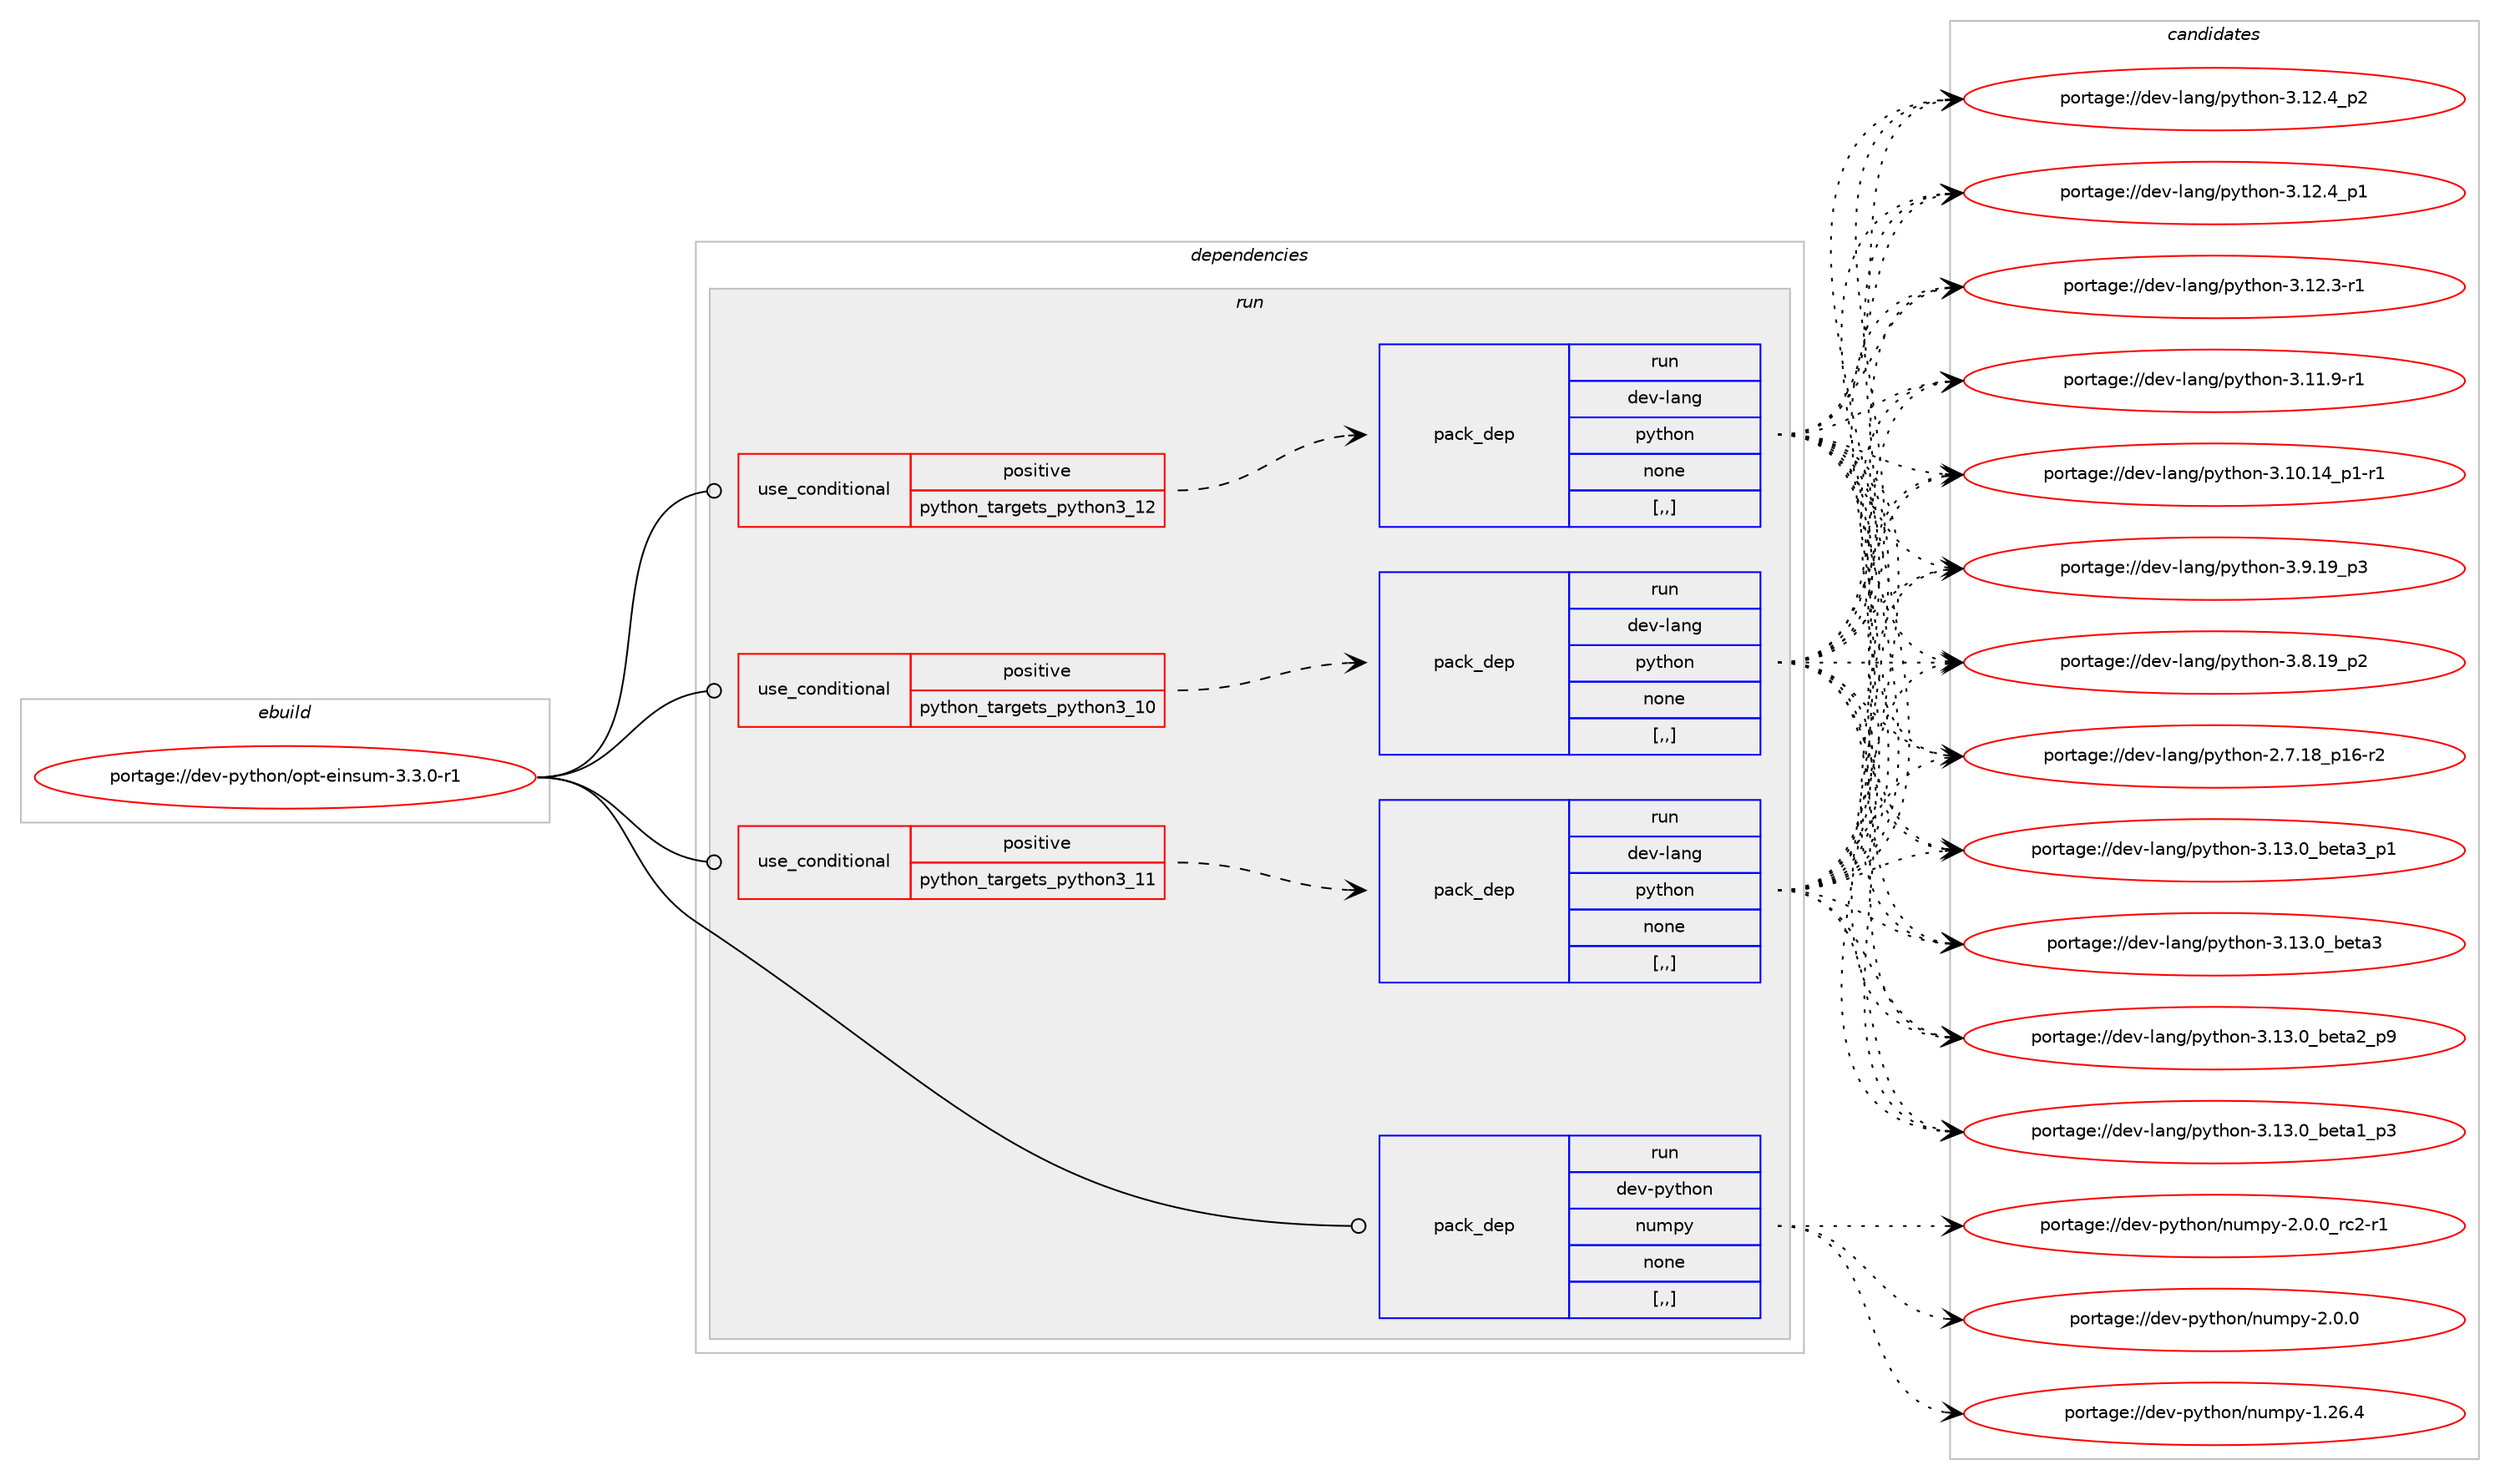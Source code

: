 digraph prolog {

# *************
# Graph options
# *************

newrank=true;
concentrate=true;
compound=true;
graph [rankdir=LR,fontname=Helvetica,fontsize=10,ranksep=1.5];#, ranksep=2.5, nodesep=0.2];
edge  [arrowhead=vee];
node  [fontname=Helvetica,fontsize=10];

# **********
# The ebuild
# **********

subgraph cluster_leftcol {
color=gray;
rank=same;
label=<<i>ebuild</i>>;
id [label="portage://dev-python/opt-einsum-3.3.0-r1", color=red, width=4, href="../dev-python/opt-einsum-3.3.0-r1.svg"];
}

# ****************
# The dependencies
# ****************

subgraph cluster_midcol {
color=gray;
label=<<i>dependencies</i>>;
subgraph cluster_compile {
fillcolor="#eeeeee";
style=filled;
label=<<i>compile</i>>;
}
subgraph cluster_compileandrun {
fillcolor="#eeeeee";
style=filled;
label=<<i>compile and run</i>>;
}
subgraph cluster_run {
fillcolor="#eeeeee";
style=filled;
label=<<i>run</i>>;
subgraph cond35109 {
dependency151955 [label=<<TABLE BORDER="0" CELLBORDER="1" CELLSPACING="0" CELLPADDING="4"><TR><TD ROWSPAN="3" CELLPADDING="10">use_conditional</TD></TR><TR><TD>positive</TD></TR><TR><TD>python_targets_python3_10</TD></TR></TABLE>>, shape=none, color=red];
subgraph pack115611 {
dependency151956 [label=<<TABLE BORDER="0" CELLBORDER="1" CELLSPACING="0" CELLPADDING="4" WIDTH="220"><TR><TD ROWSPAN="6" CELLPADDING="30">pack_dep</TD></TR><TR><TD WIDTH="110">run</TD></TR><TR><TD>dev-lang</TD></TR><TR><TD>python</TD></TR><TR><TD>none</TD></TR><TR><TD>[,,]</TD></TR></TABLE>>, shape=none, color=blue];
}
dependency151955:e -> dependency151956:w [weight=20,style="dashed",arrowhead="vee"];
}
id:e -> dependency151955:w [weight=20,style="solid",arrowhead="odot"];
subgraph cond35110 {
dependency151957 [label=<<TABLE BORDER="0" CELLBORDER="1" CELLSPACING="0" CELLPADDING="4"><TR><TD ROWSPAN="3" CELLPADDING="10">use_conditional</TD></TR><TR><TD>positive</TD></TR><TR><TD>python_targets_python3_11</TD></TR></TABLE>>, shape=none, color=red];
subgraph pack115612 {
dependency151958 [label=<<TABLE BORDER="0" CELLBORDER="1" CELLSPACING="0" CELLPADDING="4" WIDTH="220"><TR><TD ROWSPAN="6" CELLPADDING="30">pack_dep</TD></TR><TR><TD WIDTH="110">run</TD></TR><TR><TD>dev-lang</TD></TR><TR><TD>python</TD></TR><TR><TD>none</TD></TR><TR><TD>[,,]</TD></TR></TABLE>>, shape=none, color=blue];
}
dependency151957:e -> dependency151958:w [weight=20,style="dashed",arrowhead="vee"];
}
id:e -> dependency151957:w [weight=20,style="solid",arrowhead="odot"];
subgraph cond35111 {
dependency151959 [label=<<TABLE BORDER="0" CELLBORDER="1" CELLSPACING="0" CELLPADDING="4"><TR><TD ROWSPAN="3" CELLPADDING="10">use_conditional</TD></TR><TR><TD>positive</TD></TR><TR><TD>python_targets_python3_12</TD></TR></TABLE>>, shape=none, color=red];
subgraph pack115613 {
dependency151960 [label=<<TABLE BORDER="0" CELLBORDER="1" CELLSPACING="0" CELLPADDING="4" WIDTH="220"><TR><TD ROWSPAN="6" CELLPADDING="30">pack_dep</TD></TR><TR><TD WIDTH="110">run</TD></TR><TR><TD>dev-lang</TD></TR><TR><TD>python</TD></TR><TR><TD>none</TD></TR><TR><TD>[,,]</TD></TR></TABLE>>, shape=none, color=blue];
}
dependency151959:e -> dependency151960:w [weight=20,style="dashed",arrowhead="vee"];
}
id:e -> dependency151959:w [weight=20,style="solid",arrowhead="odot"];
subgraph pack115614 {
dependency151961 [label=<<TABLE BORDER="0" CELLBORDER="1" CELLSPACING="0" CELLPADDING="4" WIDTH="220"><TR><TD ROWSPAN="6" CELLPADDING="30">pack_dep</TD></TR><TR><TD WIDTH="110">run</TD></TR><TR><TD>dev-python</TD></TR><TR><TD>numpy</TD></TR><TR><TD>none</TD></TR><TR><TD>[,,]</TD></TR></TABLE>>, shape=none, color=blue];
}
id:e -> dependency151961:w [weight=20,style="solid",arrowhead="odot"];
}
}

# **************
# The candidates
# **************

subgraph cluster_choices {
rank=same;
color=gray;
label=<<i>candidates</i>>;

subgraph choice115611 {
color=black;
nodesep=1;
choice10010111845108971101034711212111610411111045514649514648959810111697519511249 [label="portage://dev-lang/python-3.13.0_beta3_p1", color=red, width=4,href="../dev-lang/python-3.13.0_beta3_p1.svg"];
choice1001011184510897110103471121211161041111104551464951464895981011169751 [label="portage://dev-lang/python-3.13.0_beta3", color=red, width=4,href="../dev-lang/python-3.13.0_beta3.svg"];
choice10010111845108971101034711212111610411111045514649514648959810111697509511257 [label="portage://dev-lang/python-3.13.0_beta2_p9", color=red, width=4,href="../dev-lang/python-3.13.0_beta2_p9.svg"];
choice10010111845108971101034711212111610411111045514649514648959810111697499511251 [label="portage://dev-lang/python-3.13.0_beta1_p3", color=red, width=4,href="../dev-lang/python-3.13.0_beta1_p3.svg"];
choice100101118451089711010347112121116104111110455146495046529511250 [label="portage://dev-lang/python-3.12.4_p2", color=red, width=4,href="../dev-lang/python-3.12.4_p2.svg"];
choice100101118451089711010347112121116104111110455146495046529511249 [label="portage://dev-lang/python-3.12.4_p1", color=red, width=4,href="../dev-lang/python-3.12.4_p1.svg"];
choice100101118451089711010347112121116104111110455146495046514511449 [label="portage://dev-lang/python-3.12.3-r1", color=red, width=4,href="../dev-lang/python-3.12.3-r1.svg"];
choice100101118451089711010347112121116104111110455146494946574511449 [label="portage://dev-lang/python-3.11.9-r1", color=red, width=4,href="../dev-lang/python-3.11.9-r1.svg"];
choice100101118451089711010347112121116104111110455146494846495295112494511449 [label="portage://dev-lang/python-3.10.14_p1-r1", color=red, width=4,href="../dev-lang/python-3.10.14_p1-r1.svg"];
choice100101118451089711010347112121116104111110455146574649579511251 [label="portage://dev-lang/python-3.9.19_p3", color=red, width=4,href="../dev-lang/python-3.9.19_p3.svg"];
choice100101118451089711010347112121116104111110455146564649579511250 [label="portage://dev-lang/python-3.8.19_p2", color=red, width=4,href="../dev-lang/python-3.8.19_p2.svg"];
choice100101118451089711010347112121116104111110455046554649569511249544511450 [label="portage://dev-lang/python-2.7.18_p16-r2", color=red, width=4,href="../dev-lang/python-2.7.18_p16-r2.svg"];
dependency151956:e -> choice10010111845108971101034711212111610411111045514649514648959810111697519511249:w [style=dotted,weight="100"];
dependency151956:e -> choice1001011184510897110103471121211161041111104551464951464895981011169751:w [style=dotted,weight="100"];
dependency151956:e -> choice10010111845108971101034711212111610411111045514649514648959810111697509511257:w [style=dotted,weight="100"];
dependency151956:e -> choice10010111845108971101034711212111610411111045514649514648959810111697499511251:w [style=dotted,weight="100"];
dependency151956:e -> choice100101118451089711010347112121116104111110455146495046529511250:w [style=dotted,weight="100"];
dependency151956:e -> choice100101118451089711010347112121116104111110455146495046529511249:w [style=dotted,weight="100"];
dependency151956:e -> choice100101118451089711010347112121116104111110455146495046514511449:w [style=dotted,weight="100"];
dependency151956:e -> choice100101118451089711010347112121116104111110455146494946574511449:w [style=dotted,weight="100"];
dependency151956:e -> choice100101118451089711010347112121116104111110455146494846495295112494511449:w [style=dotted,weight="100"];
dependency151956:e -> choice100101118451089711010347112121116104111110455146574649579511251:w [style=dotted,weight="100"];
dependency151956:e -> choice100101118451089711010347112121116104111110455146564649579511250:w [style=dotted,weight="100"];
dependency151956:e -> choice100101118451089711010347112121116104111110455046554649569511249544511450:w [style=dotted,weight="100"];
}
subgraph choice115612 {
color=black;
nodesep=1;
choice10010111845108971101034711212111610411111045514649514648959810111697519511249 [label="portage://dev-lang/python-3.13.0_beta3_p1", color=red, width=4,href="../dev-lang/python-3.13.0_beta3_p1.svg"];
choice1001011184510897110103471121211161041111104551464951464895981011169751 [label="portage://dev-lang/python-3.13.0_beta3", color=red, width=4,href="../dev-lang/python-3.13.0_beta3.svg"];
choice10010111845108971101034711212111610411111045514649514648959810111697509511257 [label="portage://dev-lang/python-3.13.0_beta2_p9", color=red, width=4,href="../dev-lang/python-3.13.0_beta2_p9.svg"];
choice10010111845108971101034711212111610411111045514649514648959810111697499511251 [label="portage://dev-lang/python-3.13.0_beta1_p3", color=red, width=4,href="../dev-lang/python-3.13.0_beta1_p3.svg"];
choice100101118451089711010347112121116104111110455146495046529511250 [label="portage://dev-lang/python-3.12.4_p2", color=red, width=4,href="../dev-lang/python-3.12.4_p2.svg"];
choice100101118451089711010347112121116104111110455146495046529511249 [label="portage://dev-lang/python-3.12.4_p1", color=red, width=4,href="../dev-lang/python-3.12.4_p1.svg"];
choice100101118451089711010347112121116104111110455146495046514511449 [label="portage://dev-lang/python-3.12.3-r1", color=red, width=4,href="../dev-lang/python-3.12.3-r1.svg"];
choice100101118451089711010347112121116104111110455146494946574511449 [label="portage://dev-lang/python-3.11.9-r1", color=red, width=4,href="../dev-lang/python-3.11.9-r1.svg"];
choice100101118451089711010347112121116104111110455146494846495295112494511449 [label="portage://dev-lang/python-3.10.14_p1-r1", color=red, width=4,href="../dev-lang/python-3.10.14_p1-r1.svg"];
choice100101118451089711010347112121116104111110455146574649579511251 [label="portage://dev-lang/python-3.9.19_p3", color=red, width=4,href="../dev-lang/python-3.9.19_p3.svg"];
choice100101118451089711010347112121116104111110455146564649579511250 [label="portage://dev-lang/python-3.8.19_p2", color=red, width=4,href="../dev-lang/python-3.8.19_p2.svg"];
choice100101118451089711010347112121116104111110455046554649569511249544511450 [label="portage://dev-lang/python-2.7.18_p16-r2", color=red, width=4,href="../dev-lang/python-2.7.18_p16-r2.svg"];
dependency151958:e -> choice10010111845108971101034711212111610411111045514649514648959810111697519511249:w [style=dotted,weight="100"];
dependency151958:e -> choice1001011184510897110103471121211161041111104551464951464895981011169751:w [style=dotted,weight="100"];
dependency151958:e -> choice10010111845108971101034711212111610411111045514649514648959810111697509511257:w [style=dotted,weight="100"];
dependency151958:e -> choice10010111845108971101034711212111610411111045514649514648959810111697499511251:w [style=dotted,weight="100"];
dependency151958:e -> choice100101118451089711010347112121116104111110455146495046529511250:w [style=dotted,weight="100"];
dependency151958:e -> choice100101118451089711010347112121116104111110455146495046529511249:w [style=dotted,weight="100"];
dependency151958:e -> choice100101118451089711010347112121116104111110455146495046514511449:w [style=dotted,weight="100"];
dependency151958:e -> choice100101118451089711010347112121116104111110455146494946574511449:w [style=dotted,weight="100"];
dependency151958:e -> choice100101118451089711010347112121116104111110455146494846495295112494511449:w [style=dotted,weight="100"];
dependency151958:e -> choice100101118451089711010347112121116104111110455146574649579511251:w [style=dotted,weight="100"];
dependency151958:e -> choice100101118451089711010347112121116104111110455146564649579511250:w [style=dotted,weight="100"];
dependency151958:e -> choice100101118451089711010347112121116104111110455046554649569511249544511450:w [style=dotted,weight="100"];
}
subgraph choice115613 {
color=black;
nodesep=1;
choice10010111845108971101034711212111610411111045514649514648959810111697519511249 [label="portage://dev-lang/python-3.13.0_beta3_p1", color=red, width=4,href="../dev-lang/python-3.13.0_beta3_p1.svg"];
choice1001011184510897110103471121211161041111104551464951464895981011169751 [label="portage://dev-lang/python-3.13.0_beta3", color=red, width=4,href="../dev-lang/python-3.13.0_beta3.svg"];
choice10010111845108971101034711212111610411111045514649514648959810111697509511257 [label="portage://dev-lang/python-3.13.0_beta2_p9", color=red, width=4,href="../dev-lang/python-3.13.0_beta2_p9.svg"];
choice10010111845108971101034711212111610411111045514649514648959810111697499511251 [label="portage://dev-lang/python-3.13.0_beta1_p3", color=red, width=4,href="../dev-lang/python-3.13.0_beta1_p3.svg"];
choice100101118451089711010347112121116104111110455146495046529511250 [label="portage://dev-lang/python-3.12.4_p2", color=red, width=4,href="../dev-lang/python-3.12.4_p2.svg"];
choice100101118451089711010347112121116104111110455146495046529511249 [label="portage://dev-lang/python-3.12.4_p1", color=red, width=4,href="../dev-lang/python-3.12.4_p1.svg"];
choice100101118451089711010347112121116104111110455146495046514511449 [label="portage://dev-lang/python-3.12.3-r1", color=red, width=4,href="../dev-lang/python-3.12.3-r1.svg"];
choice100101118451089711010347112121116104111110455146494946574511449 [label="portage://dev-lang/python-3.11.9-r1", color=red, width=4,href="../dev-lang/python-3.11.9-r1.svg"];
choice100101118451089711010347112121116104111110455146494846495295112494511449 [label="portage://dev-lang/python-3.10.14_p1-r1", color=red, width=4,href="../dev-lang/python-3.10.14_p1-r1.svg"];
choice100101118451089711010347112121116104111110455146574649579511251 [label="portage://dev-lang/python-3.9.19_p3", color=red, width=4,href="../dev-lang/python-3.9.19_p3.svg"];
choice100101118451089711010347112121116104111110455146564649579511250 [label="portage://dev-lang/python-3.8.19_p2", color=red, width=4,href="../dev-lang/python-3.8.19_p2.svg"];
choice100101118451089711010347112121116104111110455046554649569511249544511450 [label="portage://dev-lang/python-2.7.18_p16-r2", color=red, width=4,href="../dev-lang/python-2.7.18_p16-r2.svg"];
dependency151960:e -> choice10010111845108971101034711212111610411111045514649514648959810111697519511249:w [style=dotted,weight="100"];
dependency151960:e -> choice1001011184510897110103471121211161041111104551464951464895981011169751:w [style=dotted,weight="100"];
dependency151960:e -> choice10010111845108971101034711212111610411111045514649514648959810111697509511257:w [style=dotted,weight="100"];
dependency151960:e -> choice10010111845108971101034711212111610411111045514649514648959810111697499511251:w [style=dotted,weight="100"];
dependency151960:e -> choice100101118451089711010347112121116104111110455146495046529511250:w [style=dotted,weight="100"];
dependency151960:e -> choice100101118451089711010347112121116104111110455146495046529511249:w [style=dotted,weight="100"];
dependency151960:e -> choice100101118451089711010347112121116104111110455146495046514511449:w [style=dotted,weight="100"];
dependency151960:e -> choice100101118451089711010347112121116104111110455146494946574511449:w [style=dotted,weight="100"];
dependency151960:e -> choice100101118451089711010347112121116104111110455146494846495295112494511449:w [style=dotted,weight="100"];
dependency151960:e -> choice100101118451089711010347112121116104111110455146574649579511251:w [style=dotted,weight="100"];
dependency151960:e -> choice100101118451089711010347112121116104111110455146564649579511250:w [style=dotted,weight="100"];
dependency151960:e -> choice100101118451089711010347112121116104111110455046554649569511249544511450:w [style=dotted,weight="100"];
}
subgraph choice115614 {
color=black;
nodesep=1;
choice10010111845112121116104111110471101171091121214550464846489511499504511449 [label="portage://dev-python/numpy-2.0.0_rc2-r1", color=red, width=4,href="../dev-python/numpy-2.0.0_rc2-r1.svg"];
choice1001011184511212111610411111047110117109112121455046484648 [label="portage://dev-python/numpy-2.0.0", color=red, width=4,href="../dev-python/numpy-2.0.0.svg"];
choice100101118451121211161041111104711011710911212145494650544652 [label="portage://dev-python/numpy-1.26.4", color=red, width=4,href="../dev-python/numpy-1.26.4.svg"];
dependency151961:e -> choice10010111845112121116104111110471101171091121214550464846489511499504511449:w [style=dotted,weight="100"];
dependency151961:e -> choice1001011184511212111610411111047110117109112121455046484648:w [style=dotted,weight="100"];
dependency151961:e -> choice100101118451121211161041111104711011710911212145494650544652:w [style=dotted,weight="100"];
}
}

}
